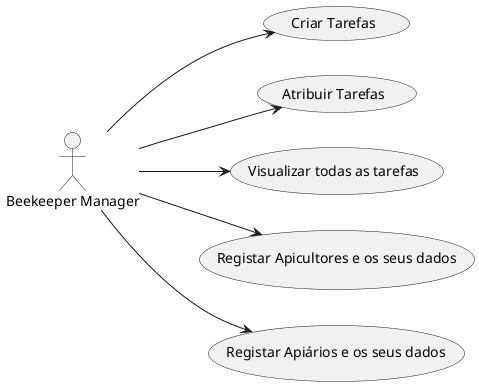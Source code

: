 @startuml UseCaseDiagram

left to right direction

:Beekeeper Manager: as bm

(Criar Tarefas) as uc1
(Atribuir Tarefas) as uc2
(Visualizar todas as tarefas) as uc3
(Registar Apicultores e os seus dados) as uc4
(Registar Apiários e os seus dados) as uc5

bm --> uc1
bm --> uc2
bm --> uc3
bm --> uc4
bm --> uc5

@enduml

